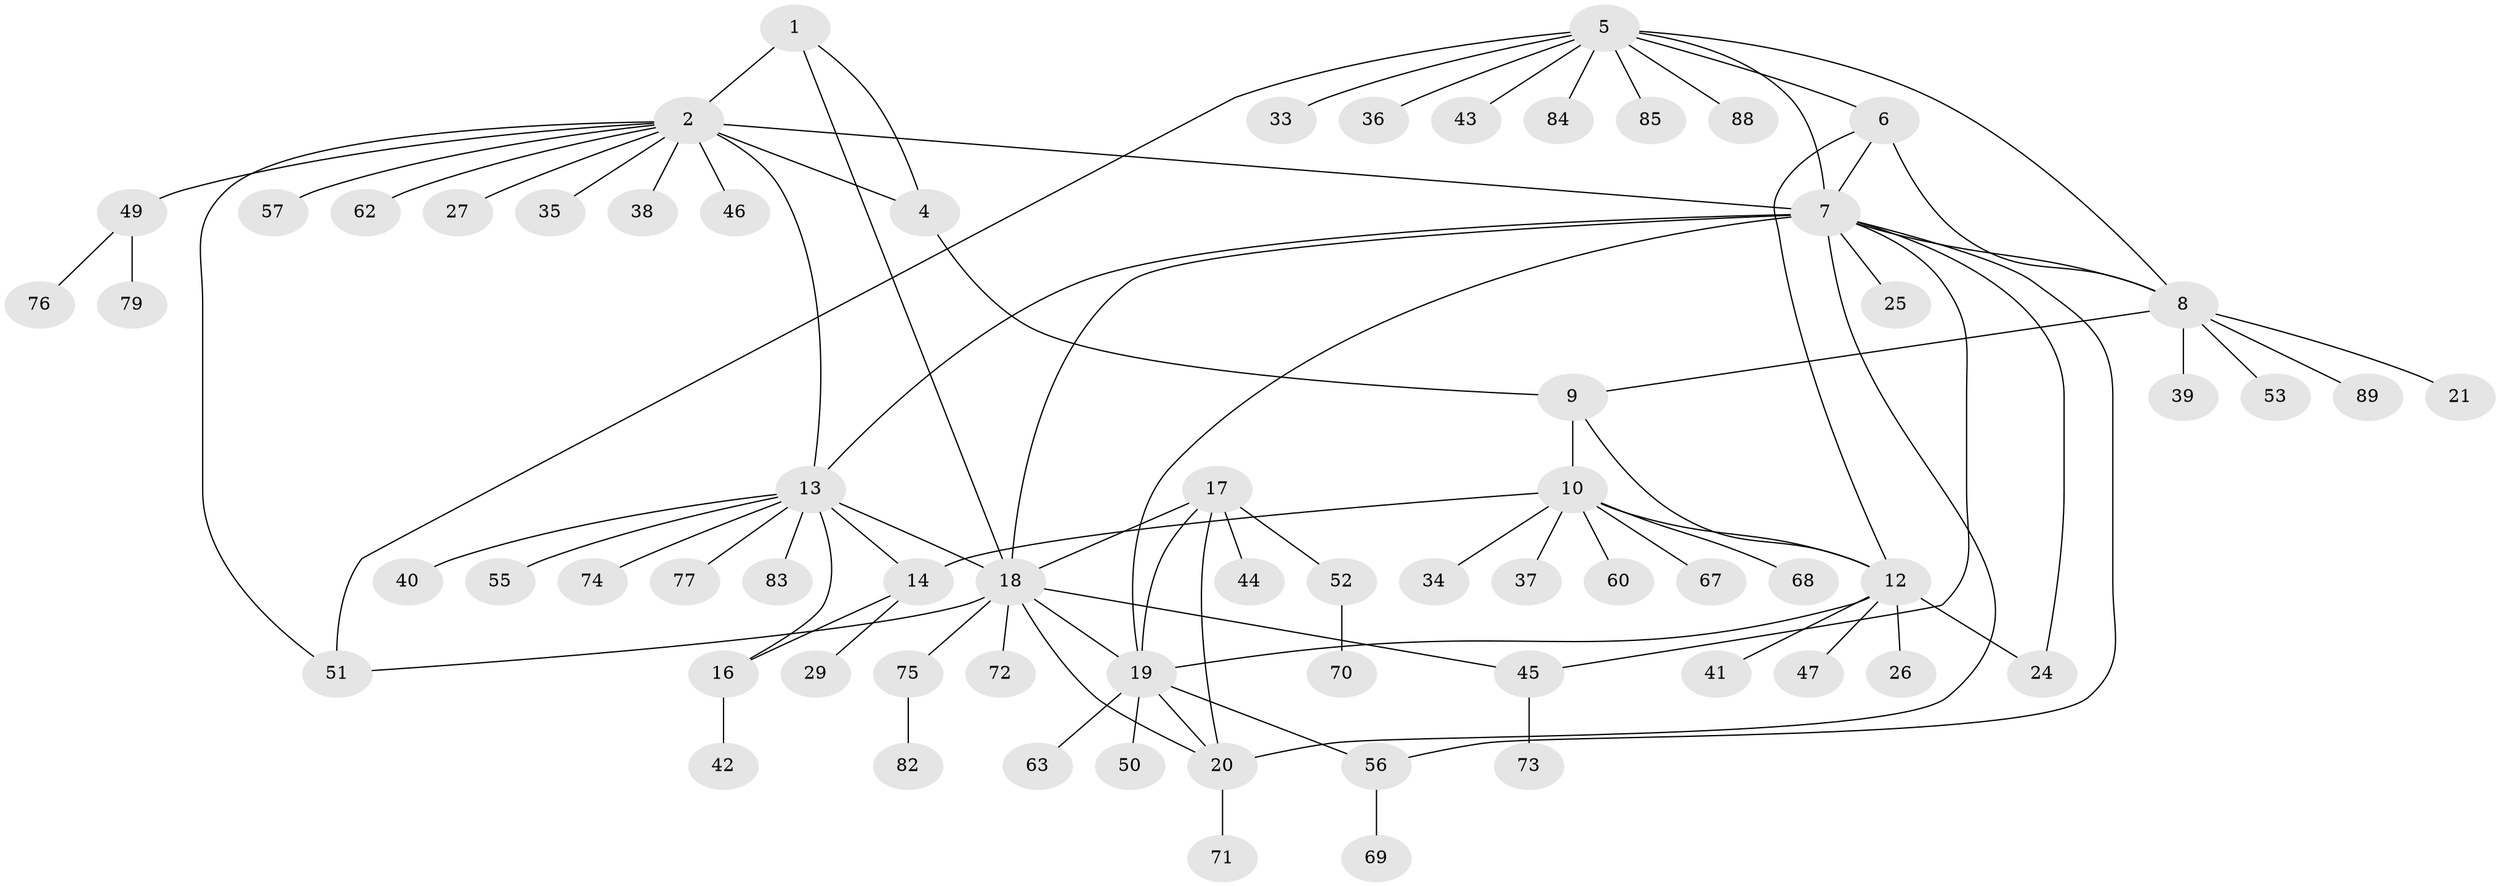 // original degree distribution, {5: 0.056179775280898875, 9: 0.033707865168539325, 7: 0.02247191011235955, 11: 0.02247191011235955, 4: 0.0449438202247191, 13: 0.011235955056179775, 10: 0.011235955056179775, 8: 0.011235955056179775, 6: 0.033707865168539325, 1: 0.6179775280898876, 2: 0.0898876404494382, 3: 0.0449438202247191}
// Generated by graph-tools (version 1.1) at 2025/11/02/27/25 16:11:32]
// undirected, 67 vertices, 89 edges
graph export_dot {
graph [start="1"]
  node [color=gray90,style=filled];
  1 [super="+87"];
  2 [super="+3"];
  4 [super="+61"];
  5 [super="+64"];
  6;
  7 [super="+23"];
  8 [super="+59"];
  9 [super="+31"];
  10 [super="+11"];
  12 [super="+58"];
  13 [super="+15"];
  14 [super="+28"];
  16;
  17 [super="+80"];
  18 [super="+66"];
  19 [super="+22"];
  20 [super="+30"];
  21;
  24 [super="+32"];
  25;
  26;
  27;
  29;
  33;
  34;
  35;
  36;
  37;
  38;
  39 [super="+48"];
  40;
  41;
  42 [super="+86"];
  43;
  44;
  45;
  46;
  47;
  49 [super="+65"];
  50;
  51 [super="+54"];
  52;
  53;
  55;
  56 [super="+78"];
  57;
  60;
  62;
  63;
  67;
  68;
  69;
  70;
  71;
  72;
  73;
  74;
  75 [super="+81"];
  76;
  77;
  79;
  82;
  83;
  84;
  85;
  88;
  89;
  1 -- 2 [weight=2];
  1 -- 4;
  1 -- 18;
  2 -- 4 [weight=2];
  2 -- 7;
  2 -- 38;
  2 -- 46;
  2 -- 49;
  2 -- 51;
  2 -- 57;
  2 -- 35;
  2 -- 27;
  2 -- 13;
  2 -- 62;
  4 -- 9;
  5 -- 6;
  5 -- 7;
  5 -- 8;
  5 -- 33;
  5 -- 36;
  5 -- 43;
  5 -- 84;
  5 -- 85;
  5 -- 88;
  5 -- 51;
  6 -- 7;
  6 -- 8;
  6 -- 12;
  7 -- 8;
  7 -- 19 [weight=2];
  7 -- 24;
  7 -- 25;
  7 -- 45;
  7 -- 56;
  7 -- 18;
  7 -- 20;
  7 -- 13;
  8 -- 21;
  8 -- 39;
  8 -- 53;
  8 -- 89;
  8 -- 9;
  9 -- 10 [weight=2];
  9 -- 12;
  10 -- 12 [weight=2];
  10 -- 14;
  10 -- 34;
  10 -- 60;
  10 -- 67;
  10 -- 68;
  10 -- 37;
  12 -- 19;
  12 -- 24;
  12 -- 26;
  12 -- 41;
  12 -- 47;
  13 -- 14 [weight=2];
  13 -- 16 [weight=2];
  13 -- 40;
  13 -- 55;
  13 -- 74;
  13 -- 83;
  13 -- 18;
  13 -- 77;
  14 -- 16;
  14 -- 29;
  16 -- 42;
  17 -- 18;
  17 -- 19;
  17 -- 20;
  17 -- 44;
  17 -- 52;
  18 -- 19;
  18 -- 20;
  18 -- 45;
  18 -- 51;
  18 -- 72;
  18 -- 75;
  19 -- 20;
  19 -- 50;
  19 -- 56;
  19 -- 63;
  20 -- 71;
  45 -- 73;
  49 -- 76;
  49 -- 79;
  52 -- 70;
  56 -- 69;
  75 -- 82;
}

